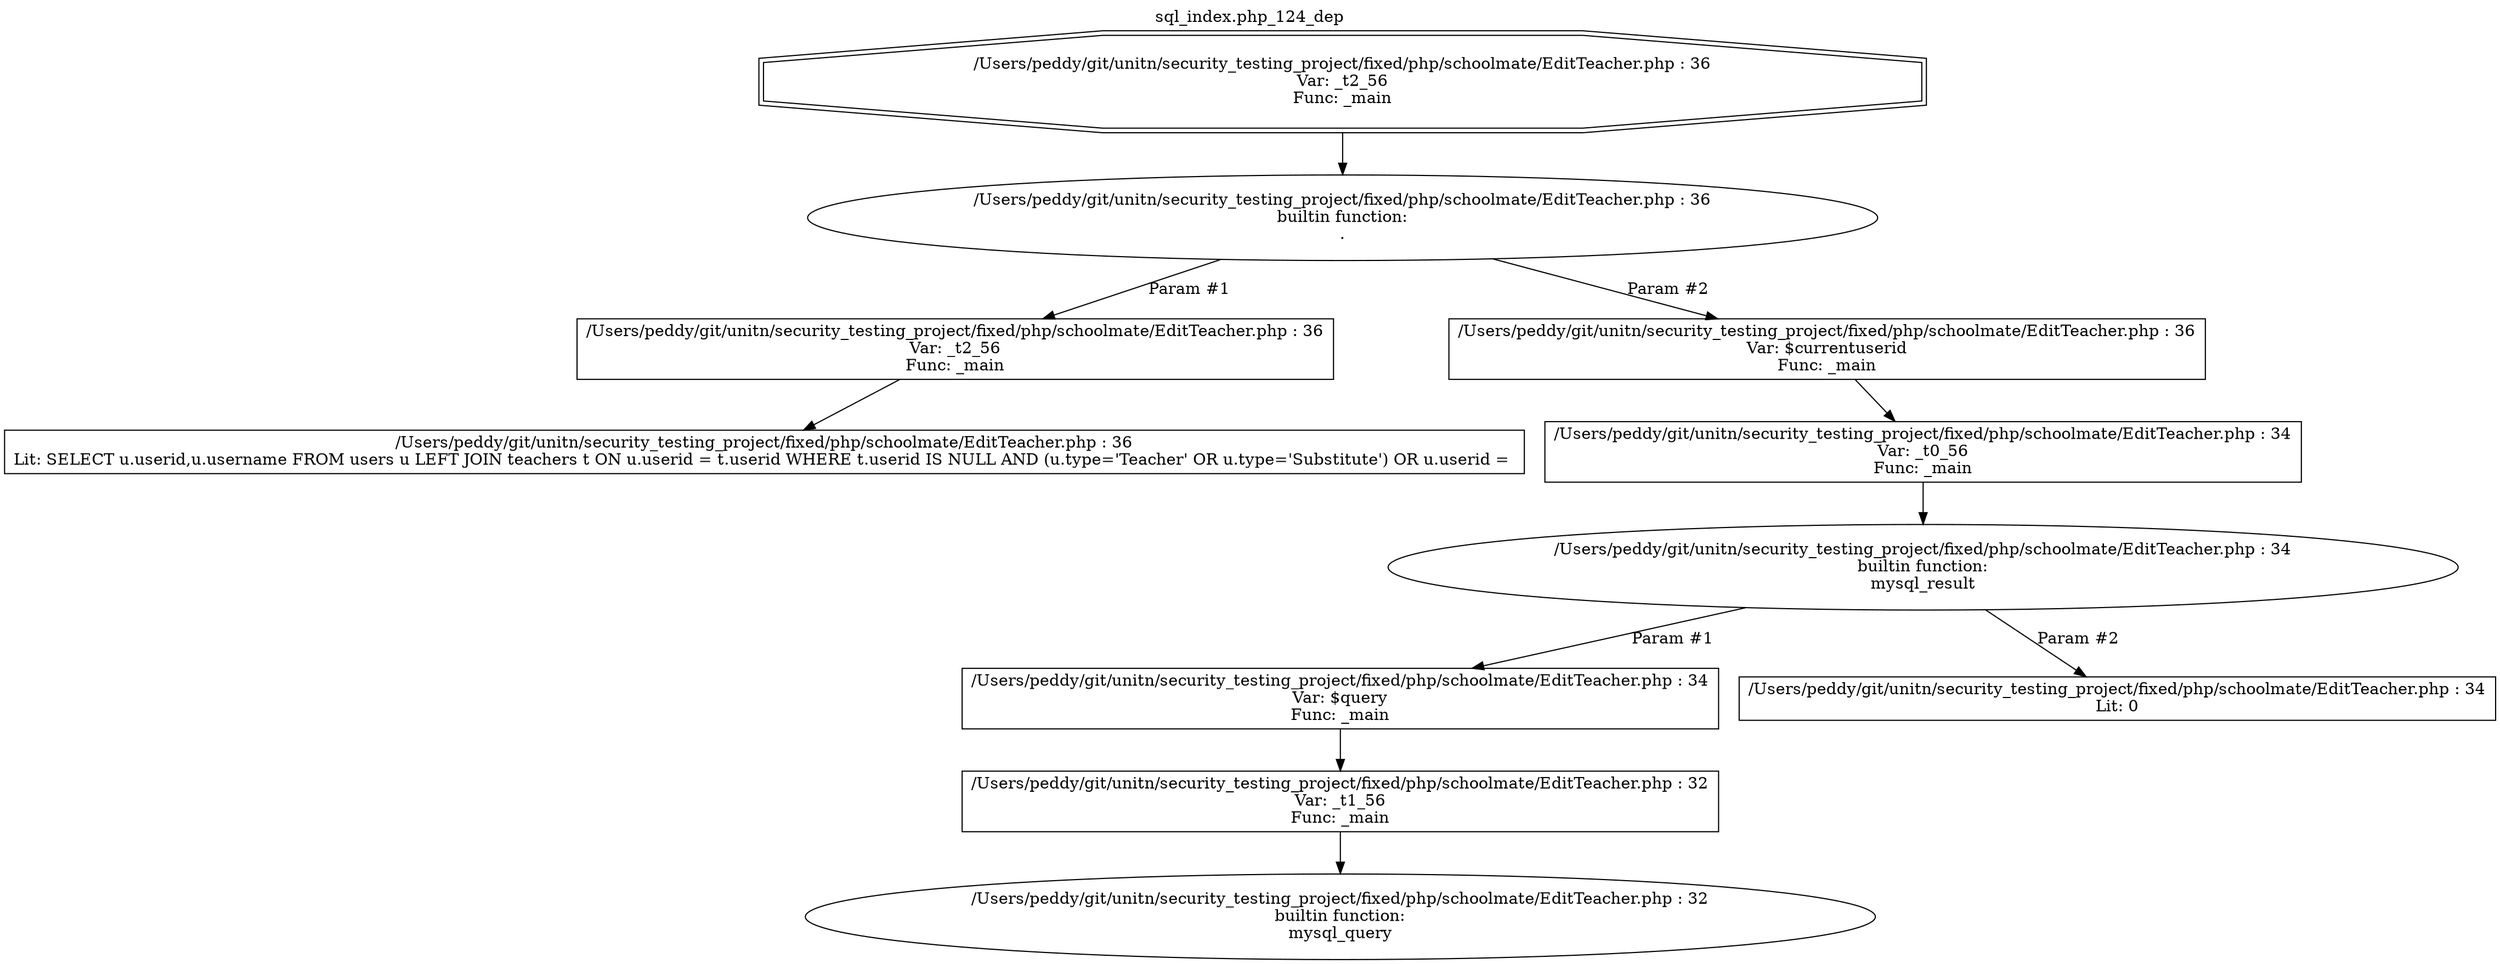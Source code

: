 digraph cfg {
  label="sql_index.php_124_dep";
  labelloc=t;
  n1 [shape=doubleoctagon, label="/Users/peddy/git/unitn/security_testing_project/fixed/php/schoolmate/EditTeacher.php : 36\nVar: _t2_56\nFunc: _main\n"];
  n2 [shape=ellipse, label="/Users/peddy/git/unitn/security_testing_project/fixed/php/schoolmate/EditTeacher.php : 36\nbuiltin function:\n.\n"];
  n3 [shape=box, label="/Users/peddy/git/unitn/security_testing_project/fixed/php/schoolmate/EditTeacher.php : 36\nVar: _t2_56\nFunc: _main\n"];
  n4 [shape=box, label="/Users/peddy/git/unitn/security_testing_project/fixed/php/schoolmate/EditTeacher.php : 36\nLit: SELECT u.userid,u.username FROM users u LEFT JOIN teachers t ON u.userid = t.userid WHERE t.userid IS NULL AND (u.type='Teacher' OR u.type='Substitute') OR u.userid = \n"];
  n5 [shape=box, label="/Users/peddy/git/unitn/security_testing_project/fixed/php/schoolmate/EditTeacher.php : 36\nVar: $currentuserid\nFunc: _main\n"];
  n6 [shape=box, label="/Users/peddy/git/unitn/security_testing_project/fixed/php/schoolmate/EditTeacher.php : 34\nVar: _t0_56\nFunc: _main\n"];
  n7 [shape=ellipse, label="/Users/peddy/git/unitn/security_testing_project/fixed/php/schoolmate/EditTeacher.php : 34\nbuiltin function:\nmysql_result\n"];
  n8 [shape=box, label="/Users/peddy/git/unitn/security_testing_project/fixed/php/schoolmate/EditTeacher.php : 34\nVar: $query\nFunc: _main\n"];
  n9 [shape=box, label="/Users/peddy/git/unitn/security_testing_project/fixed/php/schoolmate/EditTeacher.php : 32\nVar: _t1_56\nFunc: _main\n"];
  n10 [shape=ellipse, label="/Users/peddy/git/unitn/security_testing_project/fixed/php/schoolmate/EditTeacher.php : 32\nbuiltin function:\nmysql_query\n"];
  n11 [shape=box, label="/Users/peddy/git/unitn/security_testing_project/fixed/php/schoolmate/EditTeacher.php : 34\nLit: 0\n"];
  n1 -> n2;
  n3 -> n4;
  n2 -> n3[label="Param #1"];
  n2 -> n5[label="Param #2"];
  n6 -> n7;
  n9 -> n10;
  n8 -> n9;
  n7 -> n8[label="Param #1"];
  n7 -> n11[label="Param #2"];
  n5 -> n6;
}
